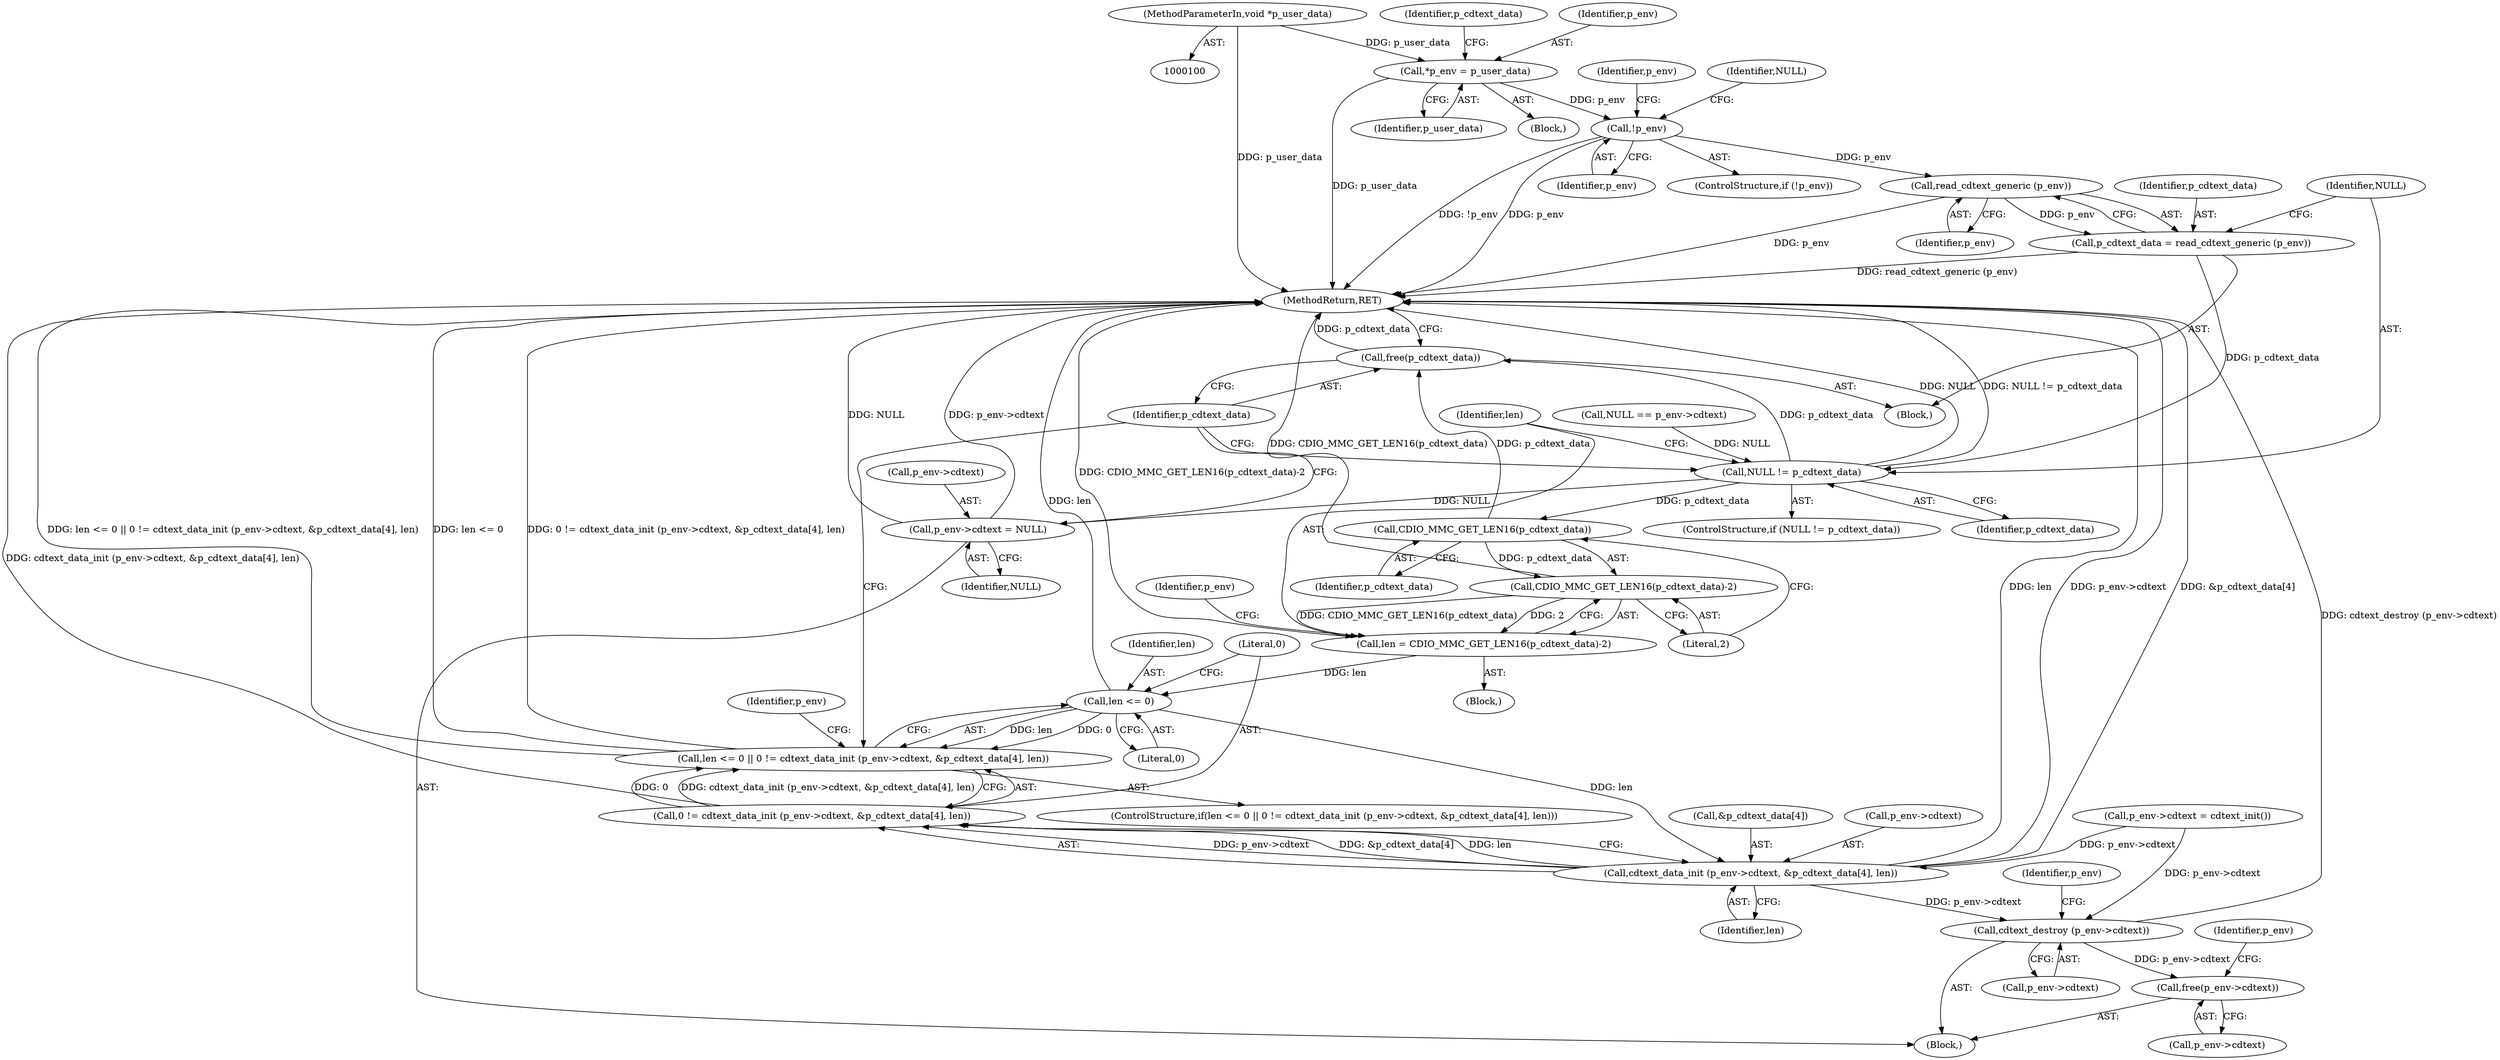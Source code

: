 digraph "0_savannah_f6f9c48fb40b8a1e8218799724b0b61a7161eb1d@API" {
"1000132" [label="(Call,read_cdtext_generic (p_env))"];
"1000113" [label="(Call,!p_env)"];
"1000104" [label="(Call,*p_env = p_user_data)"];
"1000101" [label="(MethodParameterIn,void *p_user_data)"];
"1000130" [label="(Call,p_cdtext_data = read_cdtext_generic (p_env))"];
"1000135" [label="(Call,NULL != p_cdtext_data)"];
"1000142" [label="(Call,CDIO_MMC_GET_LEN16(p_cdtext_data))"];
"1000141" [label="(Call,CDIO_MMC_GET_LEN16(p_cdtext_data)-2)"];
"1000139" [label="(Call,len = CDIO_MMC_GET_LEN16(p_cdtext_data)-2)"];
"1000152" [label="(Call,len <= 0)"];
"1000151" [label="(Call,len <= 0 || 0 != cdtext_data_init (p_env->cdtext, &p_cdtext_data[4], len))"];
"1000157" [label="(Call,cdtext_data_init (p_env->cdtext, &p_cdtext_data[4], len))"];
"1000155" [label="(Call,0 != cdtext_data_init (p_env->cdtext, &p_cdtext_data[4], len))"];
"1000172" [label="(Call,cdtext_destroy (p_env->cdtext))"];
"1000176" [label="(Call,free(p_env->cdtext))"];
"1000185" [label="(Call,free(p_cdtext_data))"];
"1000180" [label="(Call,p_env->cdtext = NULL)"];
"1000150" [label="(ControlStructure,if(len <= 0 || 0 != cdtext_data_init (p_env->cdtext, &p_cdtext_data[4], len)))"];
"1000137" [label="(Identifier,p_cdtext_data)"];
"1000109" [label="(Identifier,p_cdtext_data)"];
"1000124" [label="(Call,NULL == p_env->cdtext)"];
"1000141" [label="(Call,CDIO_MMC_GET_LEN16(p_cdtext_data)-2)"];
"1000102" [label="(Block,)"];
"1000176" [label="(Call,free(p_env->cdtext))"];
"1000151" [label="(Call,len <= 0 || 0 != cdtext_data_init (p_env->cdtext, &p_cdtext_data[4], len))"];
"1000147" [label="(Identifier,p_env)"];
"1000153" [label="(Identifier,len)"];
"1000129" [label="(Block,)"];
"1000156" [label="(Literal,0)"];
"1000184" [label="(Identifier,NULL)"];
"1000165" [label="(Identifier,len)"];
"1000101" [label="(MethodParameterIn,void *p_user_data)"];
"1000180" [label="(Call,p_env->cdtext = NULL)"];
"1000152" [label="(Call,len <= 0)"];
"1000177" [label="(Call,p_env->cdtext)"];
"1000178" [label="(Identifier,p_env)"];
"1000119" [label="(Identifier,p_env)"];
"1000112" [label="(ControlStructure,if (!p_env))"];
"1000157" [label="(Call,cdtext_data_init (p_env->cdtext, &p_cdtext_data[4], len))"];
"1000139" [label="(Call,len = CDIO_MMC_GET_LEN16(p_cdtext_data)-2)"];
"1000105" [label="(Identifier,p_env)"];
"1000182" [label="(Identifier,p_env)"];
"1000114" [label="(Identifier,p_env)"];
"1000161" [label="(Call,&p_cdtext_data[4])"];
"1000186" [label="(Identifier,p_cdtext_data)"];
"1000143" [label="(Identifier,p_cdtext_data)"];
"1000136" [label="(Identifier,NULL)"];
"1000131" [label="(Identifier,p_cdtext_data)"];
"1000132" [label="(Call,read_cdtext_generic (p_env))"];
"1000166" [label="(Block,)"];
"1000104" [label="(Call,*p_env = p_user_data)"];
"1000187" [label="(MethodReturn,RET)"];
"1000106" [label="(Identifier,p_user_data)"];
"1000116" [label="(Identifier,NULL)"];
"1000133" [label="(Identifier,p_env)"];
"1000155" [label="(Call,0 != cdtext_data_init (p_env->cdtext, &p_cdtext_data[4], len))"];
"1000158" [label="(Call,p_env->cdtext)"];
"1000138" [label="(Block,)"];
"1000173" [label="(Call,p_env->cdtext)"];
"1000113" [label="(Call,!p_env)"];
"1000134" [label="(ControlStructure,if (NULL != p_cdtext_data))"];
"1000169" [label="(Identifier,p_env)"];
"1000140" [label="(Identifier,len)"];
"1000154" [label="(Literal,0)"];
"1000145" [label="(Call,p_env->cdtext = cdtext_init())"];
"1000172" [label="(Call,cdtext_destroy (p_env->cdtext))"];
"1000142" [label="(Call,CDIO_MMC_GET_LEN16(p_cdtext_data))"];
"1000135" [label="(Call,NULL != p_cdtext_data)"];
"1000181" [label="(Call,p_env->cdtext)"];
"1000185" [label="(Call,free(p_cdtext_data))"];
"1000144" [label="(Literal,2)"];
"1000130" [label="(Call,p_cdtext_data = read_cdtext_generic (p_env))"];
"1000132" -> "1000130"  [label="AST: "];
"1000132" -> "1000133"  [label="CFG: "];
"1000133" -> "1000132"  [label="AST: "];
"1000130" -> "1000132"  [label="CFG: "];
"1000132" -> "1000187"  [label="DDG: p_env"];
"1000132" -> "1000130"  [label="DDG: p_env"];
"1000113" -> "1000132"  [label="DDG: p_env"];
"1000113" -> "1000112"  [label="AST: "];
"1000113" -> "1000114"  [label="CFG: "];
"1000114" -> "1000113"  [label="AST: "];
"1000116" -> "1000113"  [label="CFG: "];
"1000119" -> "1000113"  [label="CFG: "];
"1000113" -> "1000187"  [label="DDG: p_env"];
"1000113" -> "1000187"  [label="DDG: !p_env"];
"1000104" -> "1000113"  [label="DDG: p_env"];
"1000104" -> "1000102"  [label="AST: "];
"1000104" -> "1000106"  [label="CFG: "];
"1000105" -> "1000104"  [label="AST: "];
"1000106" -> "1000104"  [label="AST: "];
"1000109" -> "1000104"  [label="CFG: "];
"1000104" -> "1000187"  [label="DDG: p_user_data"];
"1000101" -> "1000104"  [label="DDG: p_user_data"];
"1000101" -> "1000100"  [label="AST: "];
"1000101" -> "1000187"  [label="DDG: p_user_data"];
"1000130" -> "1000129"  [label="AST: "];
"1000131" -> "1000130"  [label="AST: "];
"1000136" -> "1000130"  [label="CFG: "];
"1000130" -> "1000187"  [label="DDG: read_cdtext_generic (p_env)"];
"1000130" -> "1000135"  [label="DDG: p_cdtext_data"];
"1000135" -> "1000134"  [label="AST: "];
"1000135" -> "1000137"  [label="CFG: "];
"1000136" -> "1000135"  [label="AST: "];
"1000137" -> "1000135"  [label="AST: "];
"1000140" -> "1000135"  [label="CFG: "];
"1000186" -> "1000135"  [label="CFG: "];
"1000135" -> "1000187"  [label="DDG: NULL != p_cdtext_data"];
"1000135" -> "1000187"  [label="DDG: NULL"];
"1000124" -> "1000135"  [label="DDG: NULL"];
"1000135" -> "1000142"  [label="DDG: p_cdtext_data"];
"1000135" -> "1000180"  [label="DDG: NULL"];
"1000135" -> "1000185"  [label="DDG: p_cdtext_data"];
"1000142" -> "1000141"  [label="AST: "];
"1000142" -> "1000143"  [label="CFG: "];
"1000143" -> "1000142"  [label="AST: "];
"1000144" -> "1000142"  [label="CFG: "];
"1000142" -> "1000141"  [label="DDG: p_cdtext_data"];
"1000142" -> "1000185"  [label="DDG: p_cdtext_data"];
"1000141" -> "1000139"  [label="AST: "];
"1000141" -> "1000144"  [label="CFG: "];
"1000144" -> "1000141"  [label="AST: "];
"1000139" -> "1000141"  [label="CFG: "];
"1000141" -> "1000187"  [label="DDG: CDIO_MMC_GET_LEN16(p_cdtext_data)"];
"1000141" -> "1000139"  [label="DDG: CDIO_MMC_GET_LEN16(p_cdtext_data)"];
"1000141" -> "1000139"  [label="DDG: 2"];
"1000139" -> "1000138"  [label="AST: "];
"1000140" -> "1000139"  [label="AST: "];
"1000147" -> "1000139"  [label="CFG: "];
"1000139" -> "1000187"  [label="DDG: CDIO_MMC_GET_LEN16(p_cdtext_data)-2"];
"1000139" -> "1000152"  [label="DDG: len"];
"1000152" -> "1000151"  [label="AST: "];
"1000152" -> "1000154"  [label="CFG: "];
"1000153" -> "1000152"  [label="AST: "];
"1000154" -> "1000152"  [label="AST: "];
"1000156" -> "1000152"  [label="CFG: "];
"1000151" -> "1000152"  [label="CFG: "];
"1000152" -> "1000187"  [label="DDG: len"];
"1000152" -> "1000151"  [label="DDG: len"];
"1000152" -> "1000151"  [label="DDG: 0"];
"1000152" -> "1000157"  [label="DDG: len"];
"1000151" -> "1000150"  [label="AST: "];
"1000151" -> "1000155"  [label="CFG: "];
"1000155" -> "1000151"  [label="AST: "];
"1000169" -> "1000151"  [label="CFG: "];
"1000186" -> "1000151"  [label="CFG: "];
"1000151" -> "1000187"  [label="DDG: len <= 0 || 0 != cdtext_data_init (p_env->cdtext, &p_cdtext_data[4], len)"];
"1000151" -> "1000187"  [label="DDG: len <= 0"];
"1000151" -> "1000187"  [label="DDG: 0 != cdtext_data_init (p_env->cdtext, &p_cdtext_data[4], len)"];
"1000155" -> "1000151"  [label="DDG: 0"];
"1000155" -> "1000151"  [label="DDG: cdtext_data_init (p_env->cdtext, &p_cdtext_data[4], len)"];
"1000157" -> "1000155"  [label="AST: "];
"1000157" -> "1000165"  [label="CFG: "];
"1000158" -> "1000157"  [label="AST: "];
"1000161" -> "1000157"  [label="AST: "];
"1000165" -> "1000157"  [label="AST: "];
"1000155" -> "1000157"  [label="CFG: "];
"1000157" -> "1000187"  [label="DDG: &p_cdtext_data[4]"];
"1000157" -> "1000187"  [label="DDG: p_env->cdtext"];
"1000157" -> "1000187"  [label="DDG: len"];
"1000157" -> "1000155"  [label="DDG: p_env->cdtext"];
"1000157" -> "1000155"  [label="DDG: &p_cdtext_data[4]"];
"1000157" -> "1000155"  [label="DDG: len"];
"1000145" -> "1000157"  [label="DDG: p_env->cdtext"];
"1000157" -> "1000172"  [label="DDG: p_env->cdtext"];
"1000156" -> "1000155"  [label="AST: "];
"1000155" -> "1000187"  [label="DDG: cdtext_data_init (p_env->cdtext, &p_cdtext_data[4], len)"];
"1000172" -> "1000166"  [label="AST: "];
"1000172" -> "1000173"  [label="CFG: "];
"1000173" -> "1000172"  [label="AST: "];
"1000178" -> "1000172"  [label="CFG: "];
"1000172" -> "1000187"  [label="DDG: cdtext_destroy (p_env->cdtext)"];
"1000145" -> "1000172"  [label="DDG: p_env->cdtext"];
"1000172" -> "1000176"  [label="DDG: p_env->cdtext"];
"1000176" -> "1000166"  [label="AST: "];
"1000176" -> "1000177"  [label="CFG: "];
"1000177" -> "1000176"  [label="AST: "];
"1000182" -> "1000176"  [label="CFG: "];
"1000185" -> "1000129"  [label="AST: "];
"1000185" -> "1000186"  [label="CFG: "];
"1000186" -> "1000185"  [label="AST: "];
"1000187" -> "1000185"  [label="CFG: "];
"1000185" -> "1000187"  [label="DDG: p_cdtext_data"];
"1000180" -> "1000166"  [label="AST: "];
"1000180" -> "1000184"  [label="CFG: "];
"1000181" -> "1000180"  [label="AST: "];
"1000184" -> "1000180"  [label="AST: "];
"1000186" -> "1000180"  [label="CFG: "];
"1000180" -> "1000187"  [label="DDG: p_env->cdtext"];
"1000180" -> "1000187"  [label="DDG: NULL"];
}
